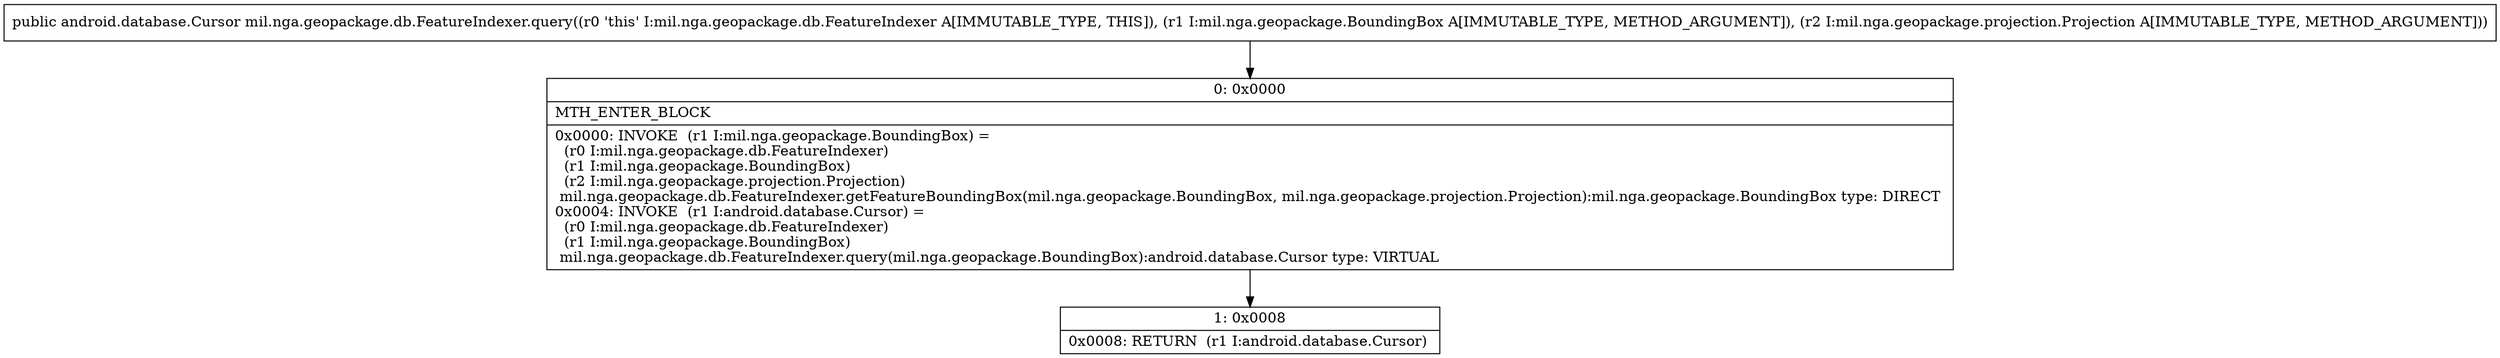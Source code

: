 digraph "CFG formil.nga.geopackage.db.FeatureIndexer.query(Lmil\/nga\/geopackage\/BoundingBox;Lmil\/nga\/geopackage\/projection\/Projection;)Landroid\/database\/Cursor;" {
Node_0 [shape=record,label="{0\:\ 0x0000|MTH_ENTER_BLOCK\l|0x0000: INVOKE  (r1 I:mil.nga.geopackage.BoundingBox) = \l  (r0 I:mil.nga.geopackage.db.FeatureIndexer)\l  (r1 I:mil.nga.geopackage.BoundingBox)\l  (r2 I:mil.nga.geopackage.projection.Projection)\l mil.nga.geopackage.db.FeatureIndexer.getFeatureBoundingBox(mil.nga.geopackage.BoundingBox, mil.nga.geopackage.projection.Projection):mil.nga.geopackage.BoundingBox type: DIRECT \l0x0004: INVOKE  (r1 I:android.database.Cursor) = \l  (r0 I:mil.nga.geopackage.db.FeatureIndexer)\l  (r1 I:mil.nga.geopackage.BoundingBox)\l mil.nga.geopackage.db.FeatureIndexer.query(mil.nga.geopackage.BoundingBox):android.database.Cursor type: VIRTUAL \l}"];
Node_1 [shape=record,label="{1\:\ 0x0008|0x0008: RETURN  (r1 I:android.database.Cursor) \l}"];
MethodNode[shape=record,label="{public android.database.Cursor mil.nga.geopackage.db.FeatureIndexer.query((r0 'this' I:mil.nga.geopackage.db.FeatureIndexer A[IMMUTABLE_TYPE, THIS]), (r1 I:mil.nga.geopackage.BoundingBox A[IMMUTABLE_TYPE, METHOD_ARGUMENT]), (r2 I:mil.nga.geopackage.projection.Projection A[IMMUTABLE_TYPE, METHOD_ARGUMENT])) }"];
MethodNode -> Node_0;
Node_0 -> Node_1;
}

